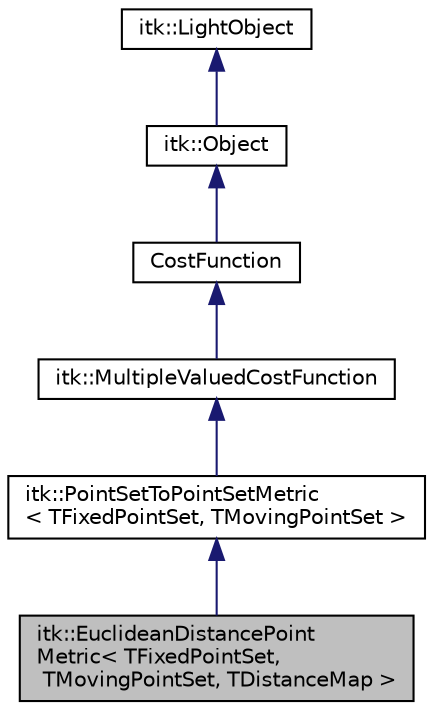 digraph "itk::EuclideanDistancePointMetric&lt; TFixedPointSet, TMovingPointSet, TDistanceMap &gt;"
{
 // LATEX_PDF_SIZE
  edge [fontname="Helvetica",fontsize="10",labelfontname="Helvetica",labelfontsize="10"];
  node [fontname="Helvetica",fontsize="10",shape=record];
  Node1 [label="itk::EuclideanDistancePoint\lMetric\< TFixedPointSet,\l TMovingPointSet, TDistanceMap \>",height=0.2,width=0.4,color="black", fillcolor="grey75", style="filled", fontcolor="black",tooltip="Computes the minimum distance between a moving point-set and a fixed point-set. A vector of minimum c..."];
  Node2 -> Node1 [dir="back",color="midnightblue",fontsize="10",style="solid",fontname="Helvetica"];
  Node2 [label="itk::PointSetToPointSetMetric\l\< TFixedPointSet, TMovingPointSet \>",height=0.2,width=0.4,color="black", fillcolor="white", style="filled",URL="$classitk_1_1PointSetToPointSetMetric.html",tooltip="Computes similarity between two point sets."];
  Node3 -> Node2 [dir="back",color="midnightblue",fontsize="10",style="solid",fontname="Helvetica"];
  Node3 [label="itk::MultipleValuedCostFunction",height=0.2,width=0.4,color="black", fillcolor="white", style="filled",URL="$classitk_1_1MultipleValuedCostFunction.html",tooltip="This class is a base for the CostFunctions returning a multiple values."];
  Node4 -> Node3 [dir="back",color="midnightblue",fontsize="10",style="solid",fontname="Helvetica"];
  Node4 [label="CostFunction",height=0.2,width=0.4,color="black", fillcolor="white", style="filled",URL="$classitk_1_1CostFunctionTemplate.html",tooltip=" "];
  Node5 -> Node4 [dir="back",color="midnightblue",fontsize="10",style="solid",fontname="Helvetica"];
  Node5 [label="itk::Object",height=0.2,width=0.4,color="black", fillcolor="white", style="filled",URL="$classitk_1_1Object.html",tooltip="Base class for most ITK classes."];
  Node6 -> Node5 [dir="back",color="midnightblue",fontsize="10",style="solid",fontname="Helvetica"];
  Node6 [label="itk::LightObject",height=0.2,width=0.4,color="black", fillcolor="white", style="filled",URL="$classitk_1_1LightObject.html",tooltip="Light weight base class for most itk classes."];
}
